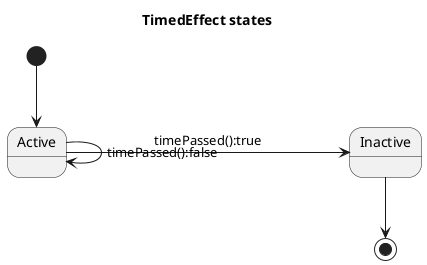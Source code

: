 @startuml TimedEffect states

title TimedEffect states

[*] --> Active
Active -> Inactive: timePassed():true
Active -> Active : timePassed():false
Inactive --> [*]
@enduml